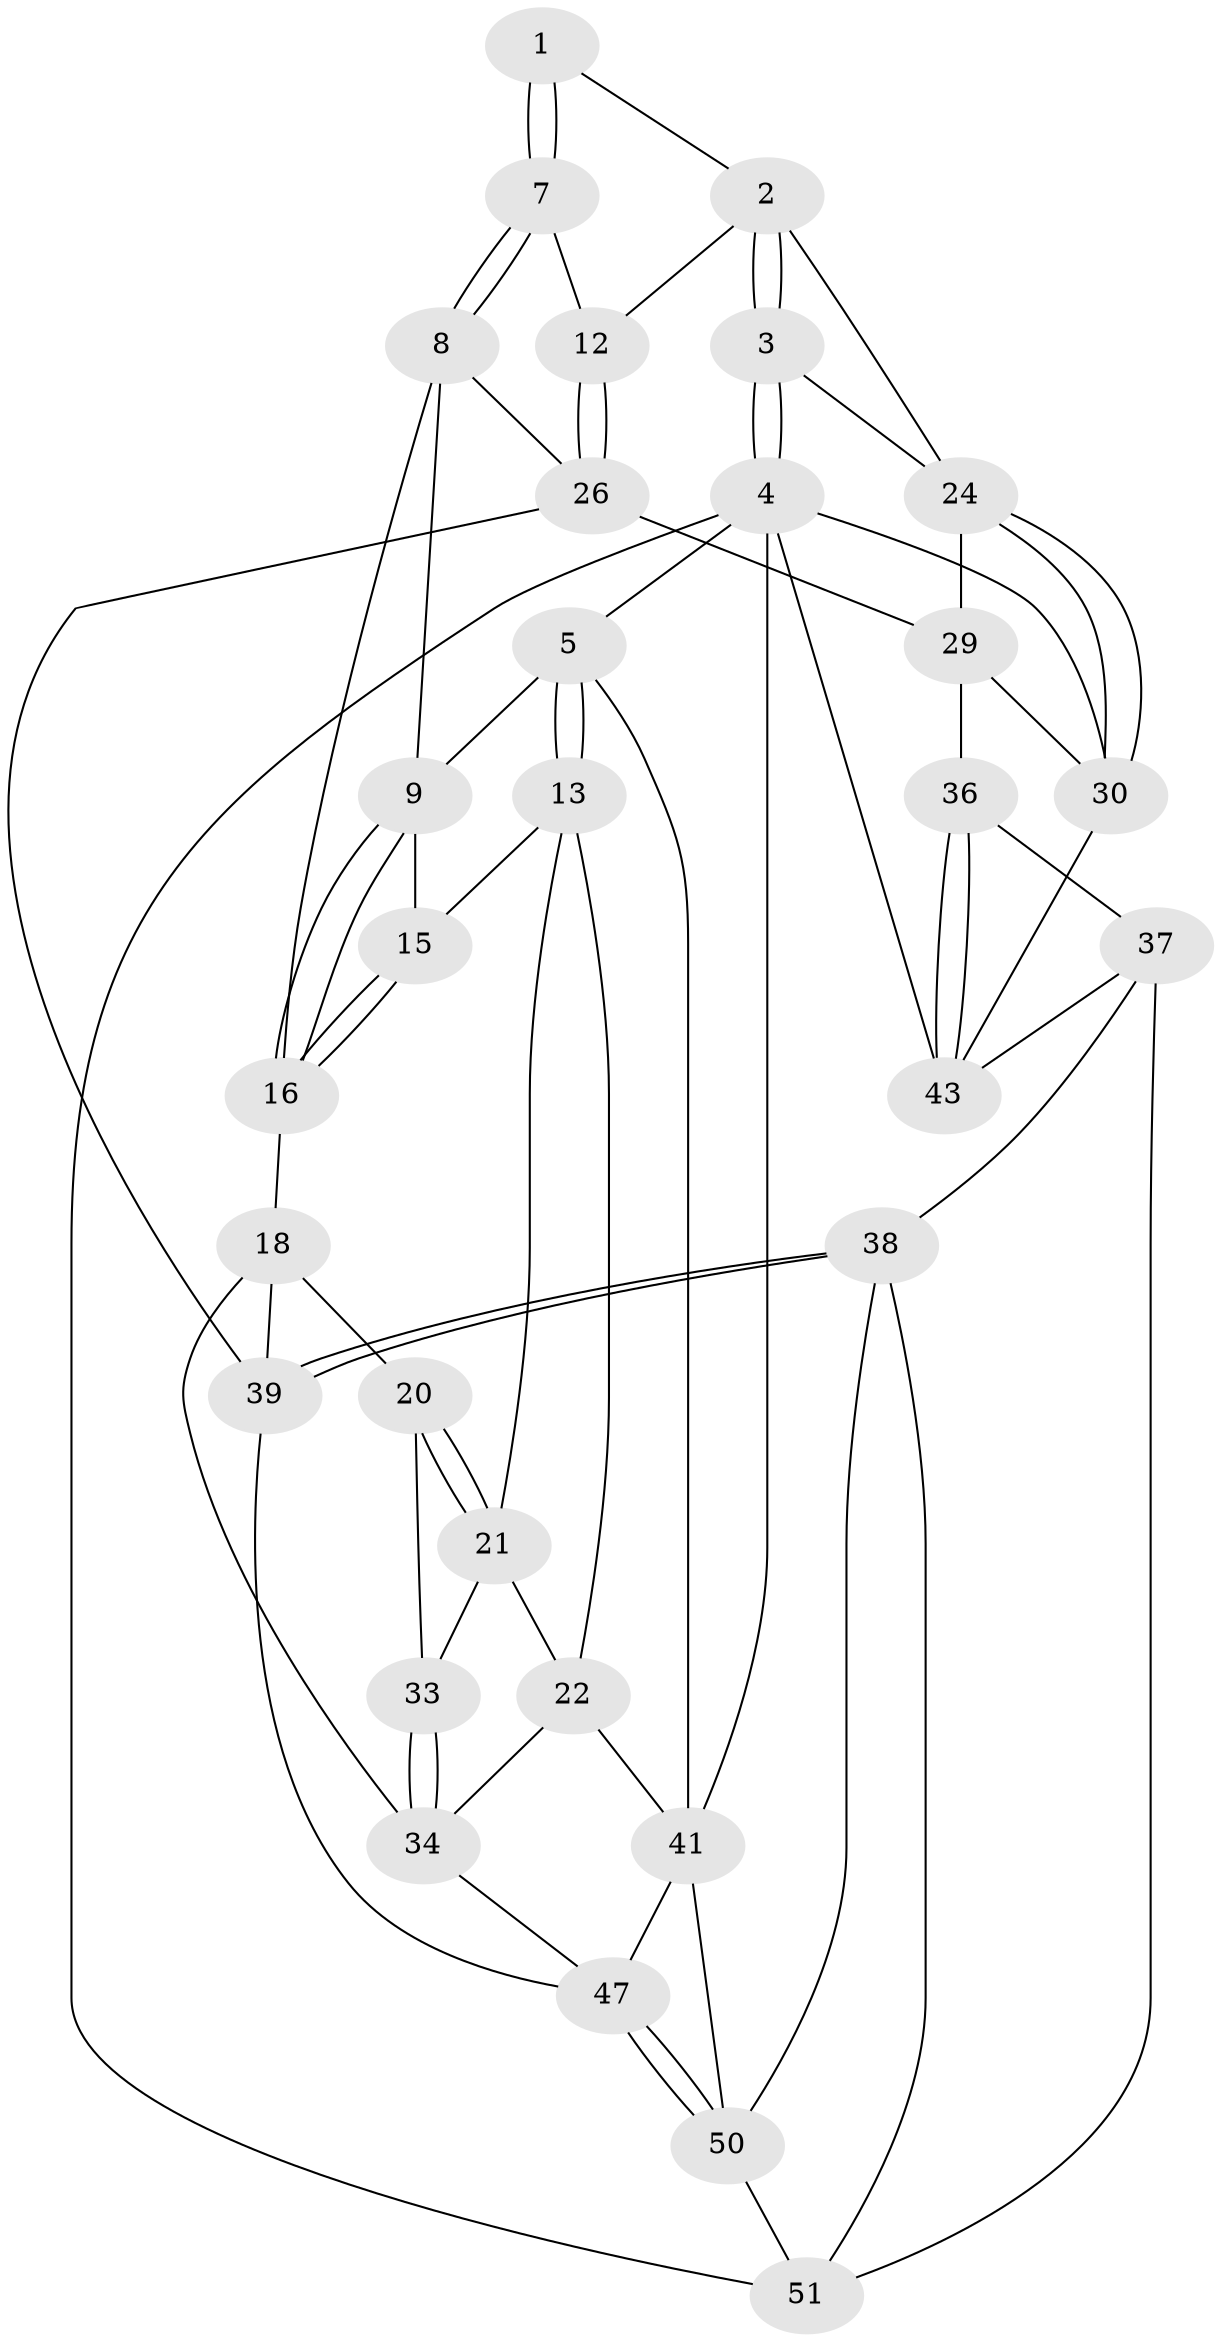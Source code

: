 // original degree distribution, {3: 0.037037037037037035, 4: 0.25925925925925924, 5: 0.48148148148148145, 6: 0.2222222222222222}
// Generated by graph-tools (version 1.1) at 2025/42/03/06/25 10:42:29]
// undirected, 31 vertices, 73 edges
graph export_dot {
graph [start="1"]
  node [color=gray90,style=filled];
  1 [pos="+0.940678195203779+0"];
  2 [pos="+0.9461874778682332+0",super="+11"];
  3 [pos="+1+0"];
  4 [pos="+1+0",super="+44"];
  5 [pos="+0+0",super="+6"];
  7 [pos="+0.6548134969119874+0.23081555038313112"];
  8 [pos="+0.6491734059929598+0.23262559667992846",super="+28"];
  9 [pos="+0.5815425694782931+0.19692434424505698",super="+10"];
  12 [pos="+0.7880077465242378+0.2821885611518223"];
  13 [pos="+0+0",super="+14"];
  15 [pos="+0.275098242305102+0.19114393903373836"];
  16 [pos="+0.3775180589504171+0.32225859674328405",super="+17"];
  18 [pos="+0.32408401923197044+0.5608683513232763",super="+19"];
  20 [pos="+0.15530935633247078+0.44358906969228923"];
  21 [pos="+0.22165352320271145+0.24455344706129853",super="+23"];
  22 [pos="+0+0.2690232518461035",super="+35"];
  24 [pos="+0.9166559166396259+0.29468612265967487",super="+25"];
  26 [pos="+0.7847632553070938+0.41574026028084526",super="+27"];
  29 [pos="+0.8679002817635648+0.45119913824193175",super="+31"];
  30 [pos="+1+0.4427519335571512",super="+32"];
  33 [pos="+0.0559231978749722+0.40307641089070806"];
  34 [pos="+0+0.8549511355601168",super="+40"];
  36 [pos="+0.8378120064558308+0.6103611883449439"];
  37 [pos="+0.7999349667438416+0.6382869931411885",super="+46"];
  38 [pos="+0.7644654492469681+0.6462478014648658",super="+49"];
  39 [pos="+0.6848545503604567+0.6022898049803671",super="+42"];
  41 [pos="+0+1",super="+52"];
  43 [pos="+1+0.7486813680690395",super="+45"];
  47 [pos="+0.5311387300908771+0.8525011903620044",super="+48"];
  50 [pos="+0.5737582739078589+0.8894448175795567",super="+53"];
  51 [pos="+0.7978787154111603+0.9040600095799494",super="+54"];
  1 -- 2;
  1 -- 7;
  1 -- 7;
  2 -- 3;
  2 -- 3;
  2 -- 12;
  2 -- 24;
  3 -- 4;
  3 -- 4;
  3 -- 24;
  4 -- 5;
  4 -- 30;
  4 -- 41;
  4 -- 51;
  4 -- 43;
  5 -- 13;
  5 -- 13;
  5 -- 41;
  5 -- 9;
  7 -- 8;
  7 -- 8;
  7 -- 12;
  8 -- 9;
  8 -- 26;
  8 -- 16;
  9 -- 16;
  9 -- 16;
  9 -- 15;
  12 -- 26;
  12 -- 26;
  13 -- 22;
  13 -- 21;
  13 -- 15;
  15 -- 16;
  15 -- 16;
  16 -- 18;
  18 -- 20;
  18 -- 34;
  18 -- 39;
  20 -- 21;
  20 -- 21;
  20 -- 33;
  21 -- 33;
  21 -- 22;
  22 -- 41;
  22 -- 34;
  24 -- 30;
  24 -- 30;
  24 -- 29;
  26 -- 29;
  26 -- 39;
  29 -- 36;
  29 -- 30;
  30 -- 43;
  33 -- 34;
  33 -- 34;
  34 -- 47;
  36 -- 37;
  36 -- 43;
  36 -- 43;
  37 -- 38;
  37 -- 51;
  37 -- 43;
  38 -- 39;
  38 -- 39;
  38 -- 50;
  38 -- 51;
  39 -- 47;
  41 -- 47;
  41 -- 50;
  47 -- 50;
  47 -- 50;
  50 -- 51;
}
